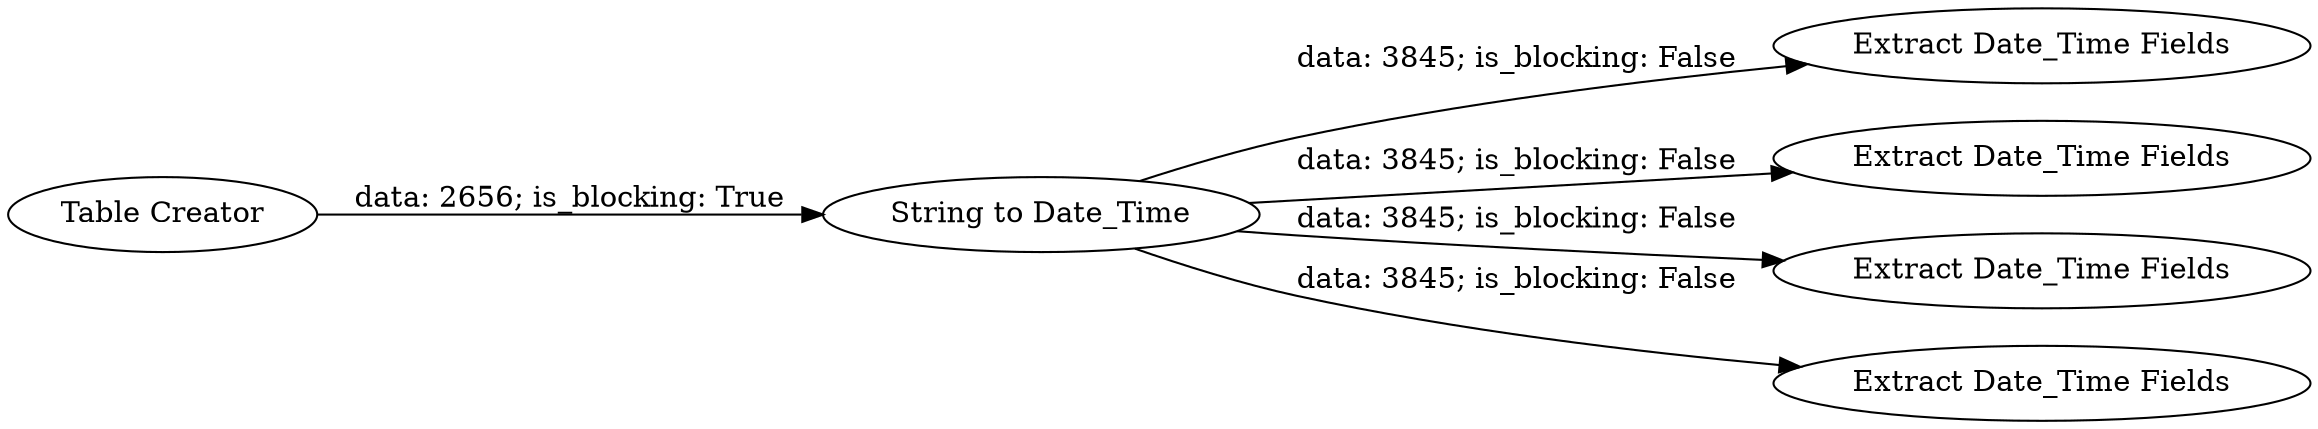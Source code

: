 digraph {
	"-2875476353661571075_6" [label="Extract Date_Time Fields"]
	"-2875476353661571075_7" [label="Extract Date_Time Fields"]
	"-2875476353661571075_5" [label="Extract Date_Time Fields"]
	"-2875476353661571075_1" [label="Table Creator"]
	"-2875476353661571075_2" [label="String to Date_Time"]
	"-2875476353661571075_4" [label="Extract Date_Time Fields"]
	"-2875476353661571075_1" -> "-2875476353661571075_2" [label="data: 2656; is_blocking: True"]
	"-2875476353661571075_2" -> "-2875476353661571075_5" [label="data: 3845; is_blocking: False"]
	"-2875476353661571075_2" -> "-2875476353661571075_6" [label="data: 3845; is_blocking: False"]
	"-2875476353661571075_2" -> "-2875476353661571075_7" [label="data: 3845; is_blocking: False"]
	"-2875476353661571075_2" -> "-2875476353661571075_4" [label="data: 3845; is_blocking: False"]
	rankdir=LR
}
